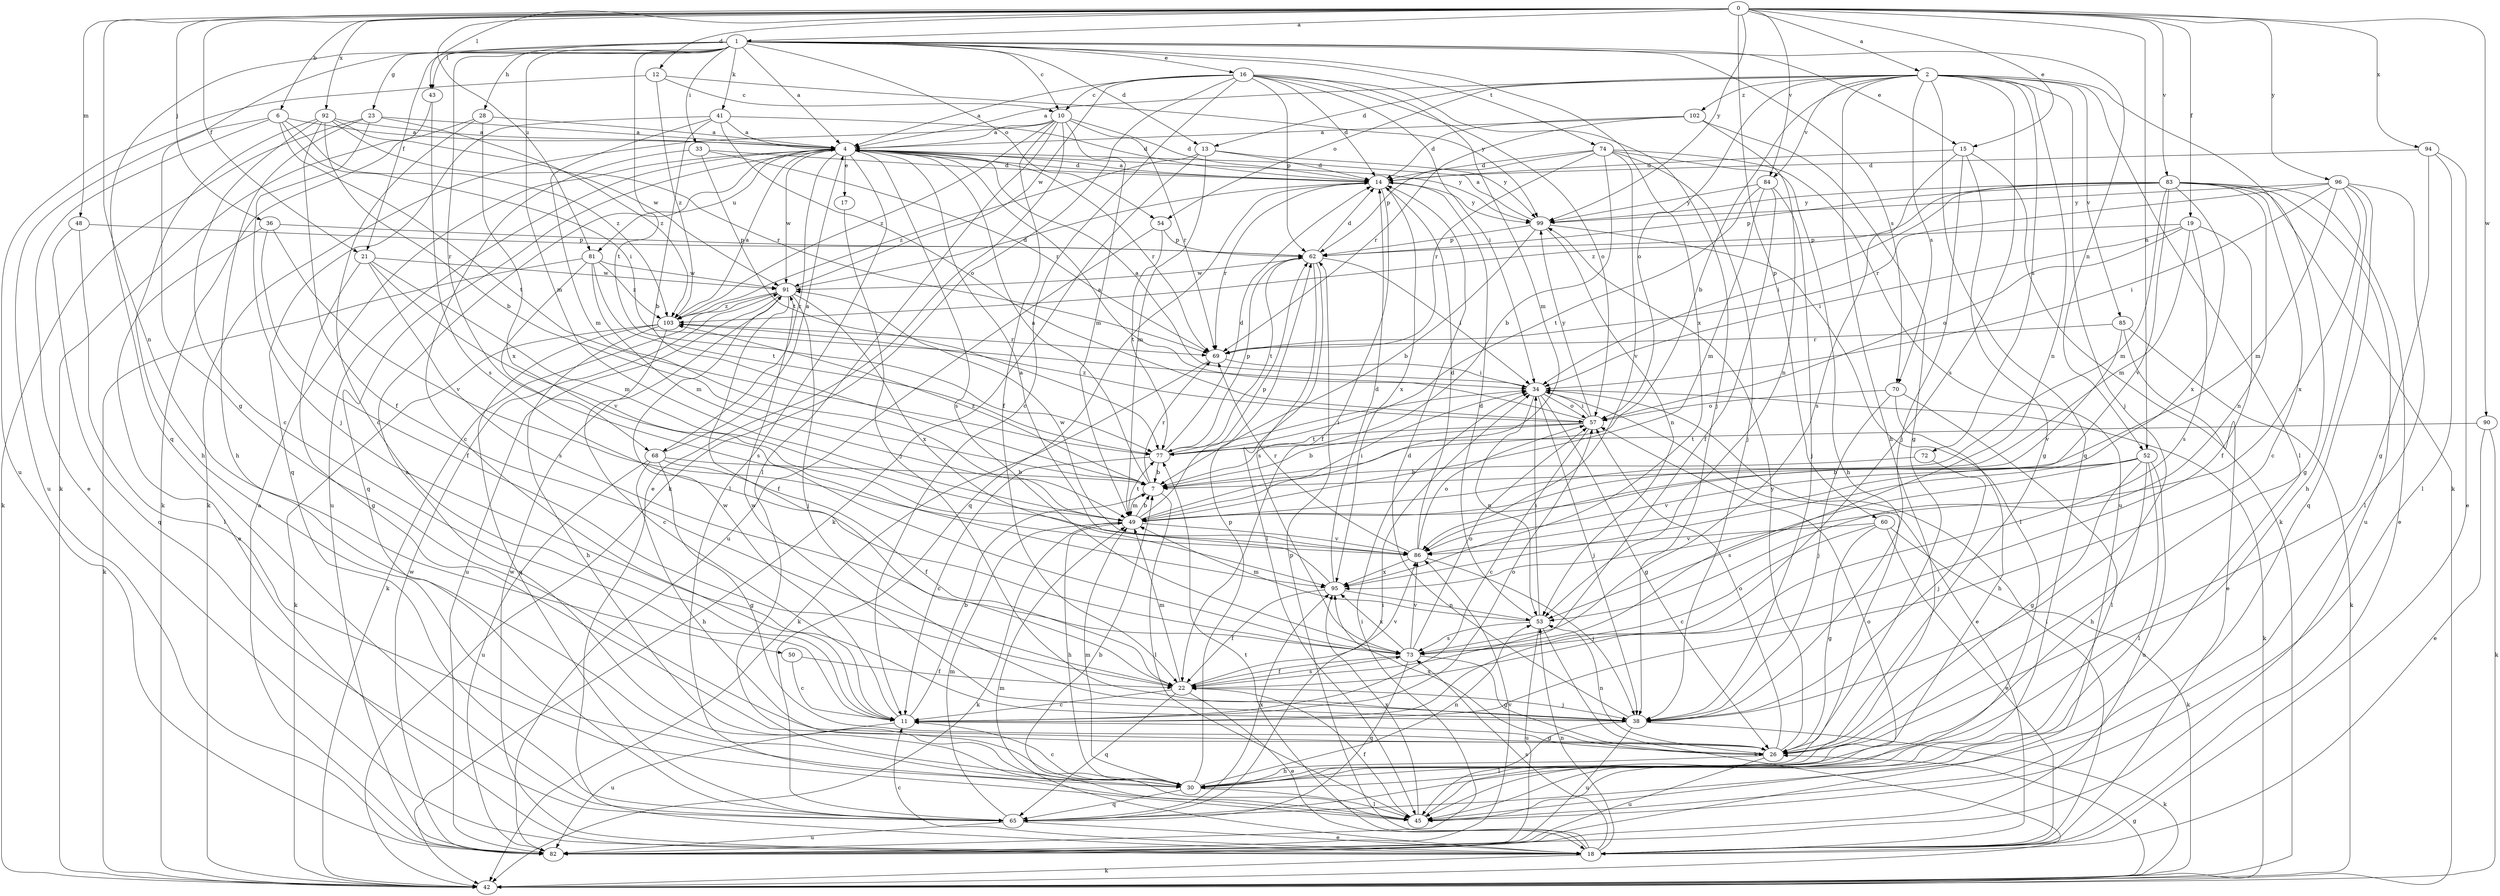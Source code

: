 strict digraph  {
0;
1;
2;
4;
6;
7;
10;
11;
12;
13;
14;
15;
16;
17;
18;
19;
21;
22;
23;
26;
28;
30;
33;
34;
36;
38;
41;
42;
43;
45;
48;
49;
50;
52;
53;
54;
57;
60;
62;
65;
68;
69;
70;
72;
73;
74;
77;
81;
82;
83;
84;
85;
86;
90;
91;
92;
94;
95;
96;
99;
102;
103;
0 -> 1  [label=a];
0 -> 2  [label=a];
0 -> 6  [label=b];
0 -> 12  [label=d];
0 -> 15  [label=e];
0 -> 19  [label=f];
0 -> 21  [label=f];
0 -> 36  [label=j];
0 -> 43  [label=l];
0 -> 48  [label=m];
0 -> 50  [label=n];
0 -> 52  [label=n];
0 -> 60  [label=p];
0 -> 81  [label=u];
0 -> 83  [label=v];
0 -> 84  [label=v];
0 -> 90  [label=w];
0 -> 92  [label=x];
0 -> 94  [label=x];
0 -> 96  [label=y];
0 -> 99  [label=y];
1 -> 4  [label=a];
1 -> 10  [label=c];
1 -> 13  [label=d];
1 -> 15  [label=e];
1 -> 16  [label=e];
1 -> 21  [label=f];
1 -> 23  [label=g];
1 -> 26  [label=g];
1 -> 28  [label=h];
1 -> 33  [label=i];
1 -> 41  [label=k];
1 -> 43  [label=l];
1 -> 49  [label=m];
1 -> 52  [label=n];
1 -> 54  [label=o];
1 -> 65  [label=q];
1 -> 68  [label=r];
1 -> 70  [label=s];
1 -> 74  [label=t];
1 -> 77  [label=t];
1 -> 95  [label=x];
2 -> 4  [label=a];
2 -> 7  [label=b];
2 -> 13  [label=d];
2 -> 30  [label=h];
2 -> 38  [label=j];
2 -> 42  [label=k];
2 -> 45  [label=l];
2 -> 53  [label=n];
2 -> 54  [label=o];
2 -> 57  [label=o];
2 -> 65  [label=q];
2 -> 70  [label=s];
2 -> 72  [label=s];
2 -> 73  [label=s];
2 -> 84  [label=v];
2 -> 85  [label=v];
2 -> 102  [label=z];
4 -> 14  [label=d];
4 -> 17  [label=e];
4 -> 45  [label=l];
4 -> 65  [label=q];
4 -> 68  [label=r];
4 -> 69  [label=r];
4 -> 73  [label=s];
4 -> 81  [label=u];
4 -> 82  [label=u];
4 -> 91  [label=w];
4 -> 99  [label=y];
6 -> 4  [label=a];
6 -> 18  [label=e];
6 -> 34  [label=i];
6 -> 77  [label=t];
6 -> 82  [label=u];
6 -> 103  [label=z];
7 -> 4  [label=a];
7 -> 45  [label=l];
7 -> 49  [label=m];
7 -> 69  [label=r];
7 -> 103  [label=z];
10 -> 4  [label=a];
10 -> 14  [label=d];
10 -> 18  [label=e];
10 -> 22  [label=f];
10 -> 42  [label=k];
10 -> 45  [label=l];
10 -> 49  [label=m];
10 -> 69  [label=r];
10 -> 103  [label=z];
11 -> 7  [label=b];
11 -> 26  [label=g];
11 -> 57  [label=o];
11 -> 82  [label=u];
11 -> 91  [label=w];
12 -> 10  [label=c];
12 -> 82  [label=u];
12 -> 99  [label=y];
12 -> 103  [label=z];
13 -> 14  [label=d];
13 -> 42  [label=k];
13 -> 49  [label=m];
13 -> 99  [label=y];
13 -> 103  [label=z];
14 -> 4  [label=a];
14 -> 22  [label=f];
14 -> 65  [label=q];
14 -> 69  [label=r];
14 -> 95  [label=x];
14 -> 99  [label=y];
15 -> 14  [label=d];
15 -> 26  [label=g];
15 -> 38  [label=j];
15 -> 42  [label=k];
15 -> 73  [label=s];
16 -> 4  [label=a];
16 -> 10  [label=c];
16 -> 11  [label=c];
16 -> 14  [label=d];
16 -> 34  [label=i];
16 -> 38  [label=j];
16 -> 42  [label=k];
16 -> 49  [label=m];
16 -> 57  [label=o];
16 -> 62  [label=p];
16 -> 91  [label=w];
17 -> 38  [label=j];
18 -> 11  [label=c];
18 -> 34  [label=i];
18 -> 42  [label=k];
18 -> 49  [label=m];
18 -> 53  [label=n];
18 -> 62  [label=p];
18 -> 73  [label=s];
18 -> 77  [label=t];
18 -> 91  [label=w];
19 -> 22  [label=f];
19 -> 34  [label=i];
19 -> 49  [label=m];
19 -> 57  [label=o];
19 -> 62  [label=p];
19 -> 73  [label=s];
21 -> 26  [label=g];
21 -> 49  [label=m];
21 -> 73  [label=s];
21 -> 86  [label=v];
21 -> 91  [label=w];
22 -> 11  [label=c];
22 -> 18  [label=e];
22 -> 38  [label=j];
22 -> 49  [label=m];
22 -> 65  [label=q];
22 -> 73  [label=s];
22 -> 86  [label=v];
23 -> 4  [label=a];
23 -> 30  [label=h];
23 -> 38  [label=j];
23 -> 42  [label=k];
23 -> 103  [label=z];
26 -> 30  [label=h];
26 -> 53  [label=n];
26 -> 57  [label=o];
26 -> 82  [label=u];
26 -> 95  [label=x];
26 -> 99  [label=y];
28 -> 4  [label=a];
28 -> 11  [label=c];
28 -> 42  [label=k];
28 -> 95  [label=x];
30 -> 4  [label=a];
30 -> 11  [label=c];
30 -> 45  [label=l];
30 -> 49  [label=m];
30 -> 53  [label=n];
30 -> 62  [label=p];
30 -> 65  [label=q];
33 -> 11  [label=c];
33 -> 14  [label=d];
33 -> 69  [label=r];
33 -> 77  [label=t];
34 -> 4  [label=a];
34 -> 18  [label=e];
34 -> 26  [label=g];
34 -> 38  [label=j];
34 -> 42  [label=k];
34 -> 53  [label=n];
34 -> 57  [label=o];
36 -> 18  [label=e];
36 -> 22  [label=f];
36 -> 62  [label=p];
36 -> 86  [label=v];
38 -> 14  [label=d];
38 -> 42  [label=k];
38 -> 45  [label=l];
38 -> 82  [label=u];
38 -> 91  [label=w];
41 -> 4  [label=a];
41 -> 7  [label=b];
41 -> 14  [label=d];
41 -> 49  [label=m];
41 -> 57  [label=o];
41 -> 65  [label=q];
42 -> 26  [label=g];
43 -> 42  [label=k];
43 -> 73  [label=s];
45 -> 7  [label=b];
45 -> 22  [label=f];
45 -> 57  [label=o];
45 -> 95  [label=x];
48 -> 45  [label=l];
48 -> 62  [label=p];
48 -> 65  [label=q];
49 -> 7  [label=b];
49 -> 30  [label=h];
49 -> 34  [label=i];
49 -> 42  [label=k];
49 -> 62  [label=p];
49 -> 77  [label=t];
49 -> 86  [label=v];
50 -> 11  [label=c];
50 -> 22  [label=f];
52 -> 7  [label=b];
52 -> 26  [label=g];
52 -> 30  [label=h];
52 -> 45  [label=l];
52 -> 73  [label=s];
52 -> 82  [label=u];
52 -> 86  [label=v];
53 -> 14  [label=d];
53 -> 34  [label=i];
53 -> 42  [label=k];
53 -> 49  [label=m];
53 -> 73  [label=s];
53 -> 82  [label=u];
54 -> 62  [label=p];
54 -> 77  [label=t];
54 -> 82  [label=u];
57 -> 4  [label=a];
57 -> 7  [label=b];
57 -> 11  [label=c];
57 -> 34  [label=i];
57 -> 77  [label=t];
57 -> 99  [label=y];
57 -> 103  [label=z];
60 -> 11  [label=c];
60 -> 18  [label=e];
60 -> 26  [label=g];
60 -> 42  [label=k];
60 -> 86  [label=v];
62 -> 14  [label=d];
62 -> 34  [label=i];
62 -> 45  [label=l];
62 -> 73  [label=s];
62 -> 77  [label=t];
62 -> 91  [label=w];
65 -> 18  [label=e];
65 -> 34  [label=i];
65 -> 49  [label=m];
65 -> 82  [label=u];
65 -> 95  [label=x];
68 -> 4  [label=a];
68 -> 7  [label=b];
68 -> 22  [label=f];
68 -> 26  [label=g];
68 -> 30  [label=h];
68 -> 82  [label=u];
69 -> 34  [label=i];
69 -> 42  [label=k];
70 -> 30  [label=h];
70 -> 38  [label=j];
70 -> 45  [label=l];
70 -> 57  [label=o];
72 -> 7  [label=b];
72 -> 38  [label=j];
73 -> 22  [label=f];
73 -> 26  [label=g];
73 -> 57  [label=o];
73 -> 65  [label=q];
73 -> 86  [label=v];
73 -> 95  [label=x];
74 -> 7  [label=b];
74 -> 14  [label=d];
74 -> 30  [label=h];
74 -> 38  [label=j];
74 -> 62  [label=p];
74 -> 69  [label=r];
74 -> 82  [label=u];
74 -> 86  [label=v];
77 -> 7  [label=b];
77 -> 11  [label=c];
77 -> 14  [label=d];
77 -> 34  [label=i];
77 -> 62  [label=p];
81 -> 42  [label=k];
81 -> 49  [label=m];
81 -> 73  [label=s];
81 -> 77  [label=t];
81 -> 91  [label=w];
81 -> 103  [label=z];
82 -> 4  [label=a];
82 -> 34  [label=i];
82 -> 86  [label=v];
82 -> 91  [label=w];
83 -> 11  [label=c];
83 -> 18  [label=e];
83 -> 26  [label=g];
83 -> 34  [label=i];
83 -> 49  [label=m];
83 -> 53  [label=n];
83 -> 62  [label=p];
83 -> 82  [label=u];
83 -> 86  [label=v];
83 -> 95  [label=x];
83 -> 99  [label=y];
83 -> 103  [label=z];
84 -> 22  [label=f];
84 -> 38  [label=j];
84 -> 49  [label=m];
84 -> 77  [label=t];
84 -> 99  [label=y];
85 -> 18  [label=e];
85 -> 42  [label=k];
85 -> 69  [label=r];
85 -> 86  [label=v];
86 -> 14  [label=d];
86 -> 38  [label=j];
86 -> 57  [label=o];
86 -> 69  [label=r];
86 -> 91  [label=w];
86 -> 95  [label=x];
90 -> 18  [label=e];
90 -> 42  [label=k];
90 -> 77  [label=t];
91 -> 14  [label=d];
91 -> 22  [label=f];
91 -> 38  [label=j];
91 -> 42  [label=k];
91 -> 82  [label=u];
91 -> 95  [label=x];
91 -> 103  [label=z];
92 -> 4  [label=a];
92 -> 7  [label=b];
92 -> 11  [label=c];
92 -> 22  [label=f];
92 -> 30  [label=h];
92 -> 69  [label=r];
92 -> 91  [label=w];
94 -> 14  [label=d];
94 -> 18  [label=e];
94 -> 26  [label=g];
94 -> 45  [label=l];
95 -> 4  [label=a];
95 -> 14  [label=d];
95 -> 22  [label=f];
95 -> 53  [label=n];
96 -> 30  [label=h];
96 -> 34  [label=i];
96 -> 45  [label=l];
96 -> 49  [label=m];
96 -> 65  [label=q];
96 -> 69  [label=r];
96 -> 95  [label=x];
96 -> 99  [label=y];
99 -> 4  [label=a];
99 -> 7  [label=b];
99 -> 45  [label=l];
99 -> 53  [label=n];
99 -> 62  [label=p];
102 -> 4  [label=a];
102 -> 14  [label=d];
102 -> 26  [label=g];
102 -> 53  [label=n];
102 -> 69  [label=r];
103 -> 4  [label=a];
103 -> 11  [label=c];
103 -> 30  [label=h];
103 -> 42  [label=k];
103 -> 65  [label=q];
103 -> 69  [label=r];
}
